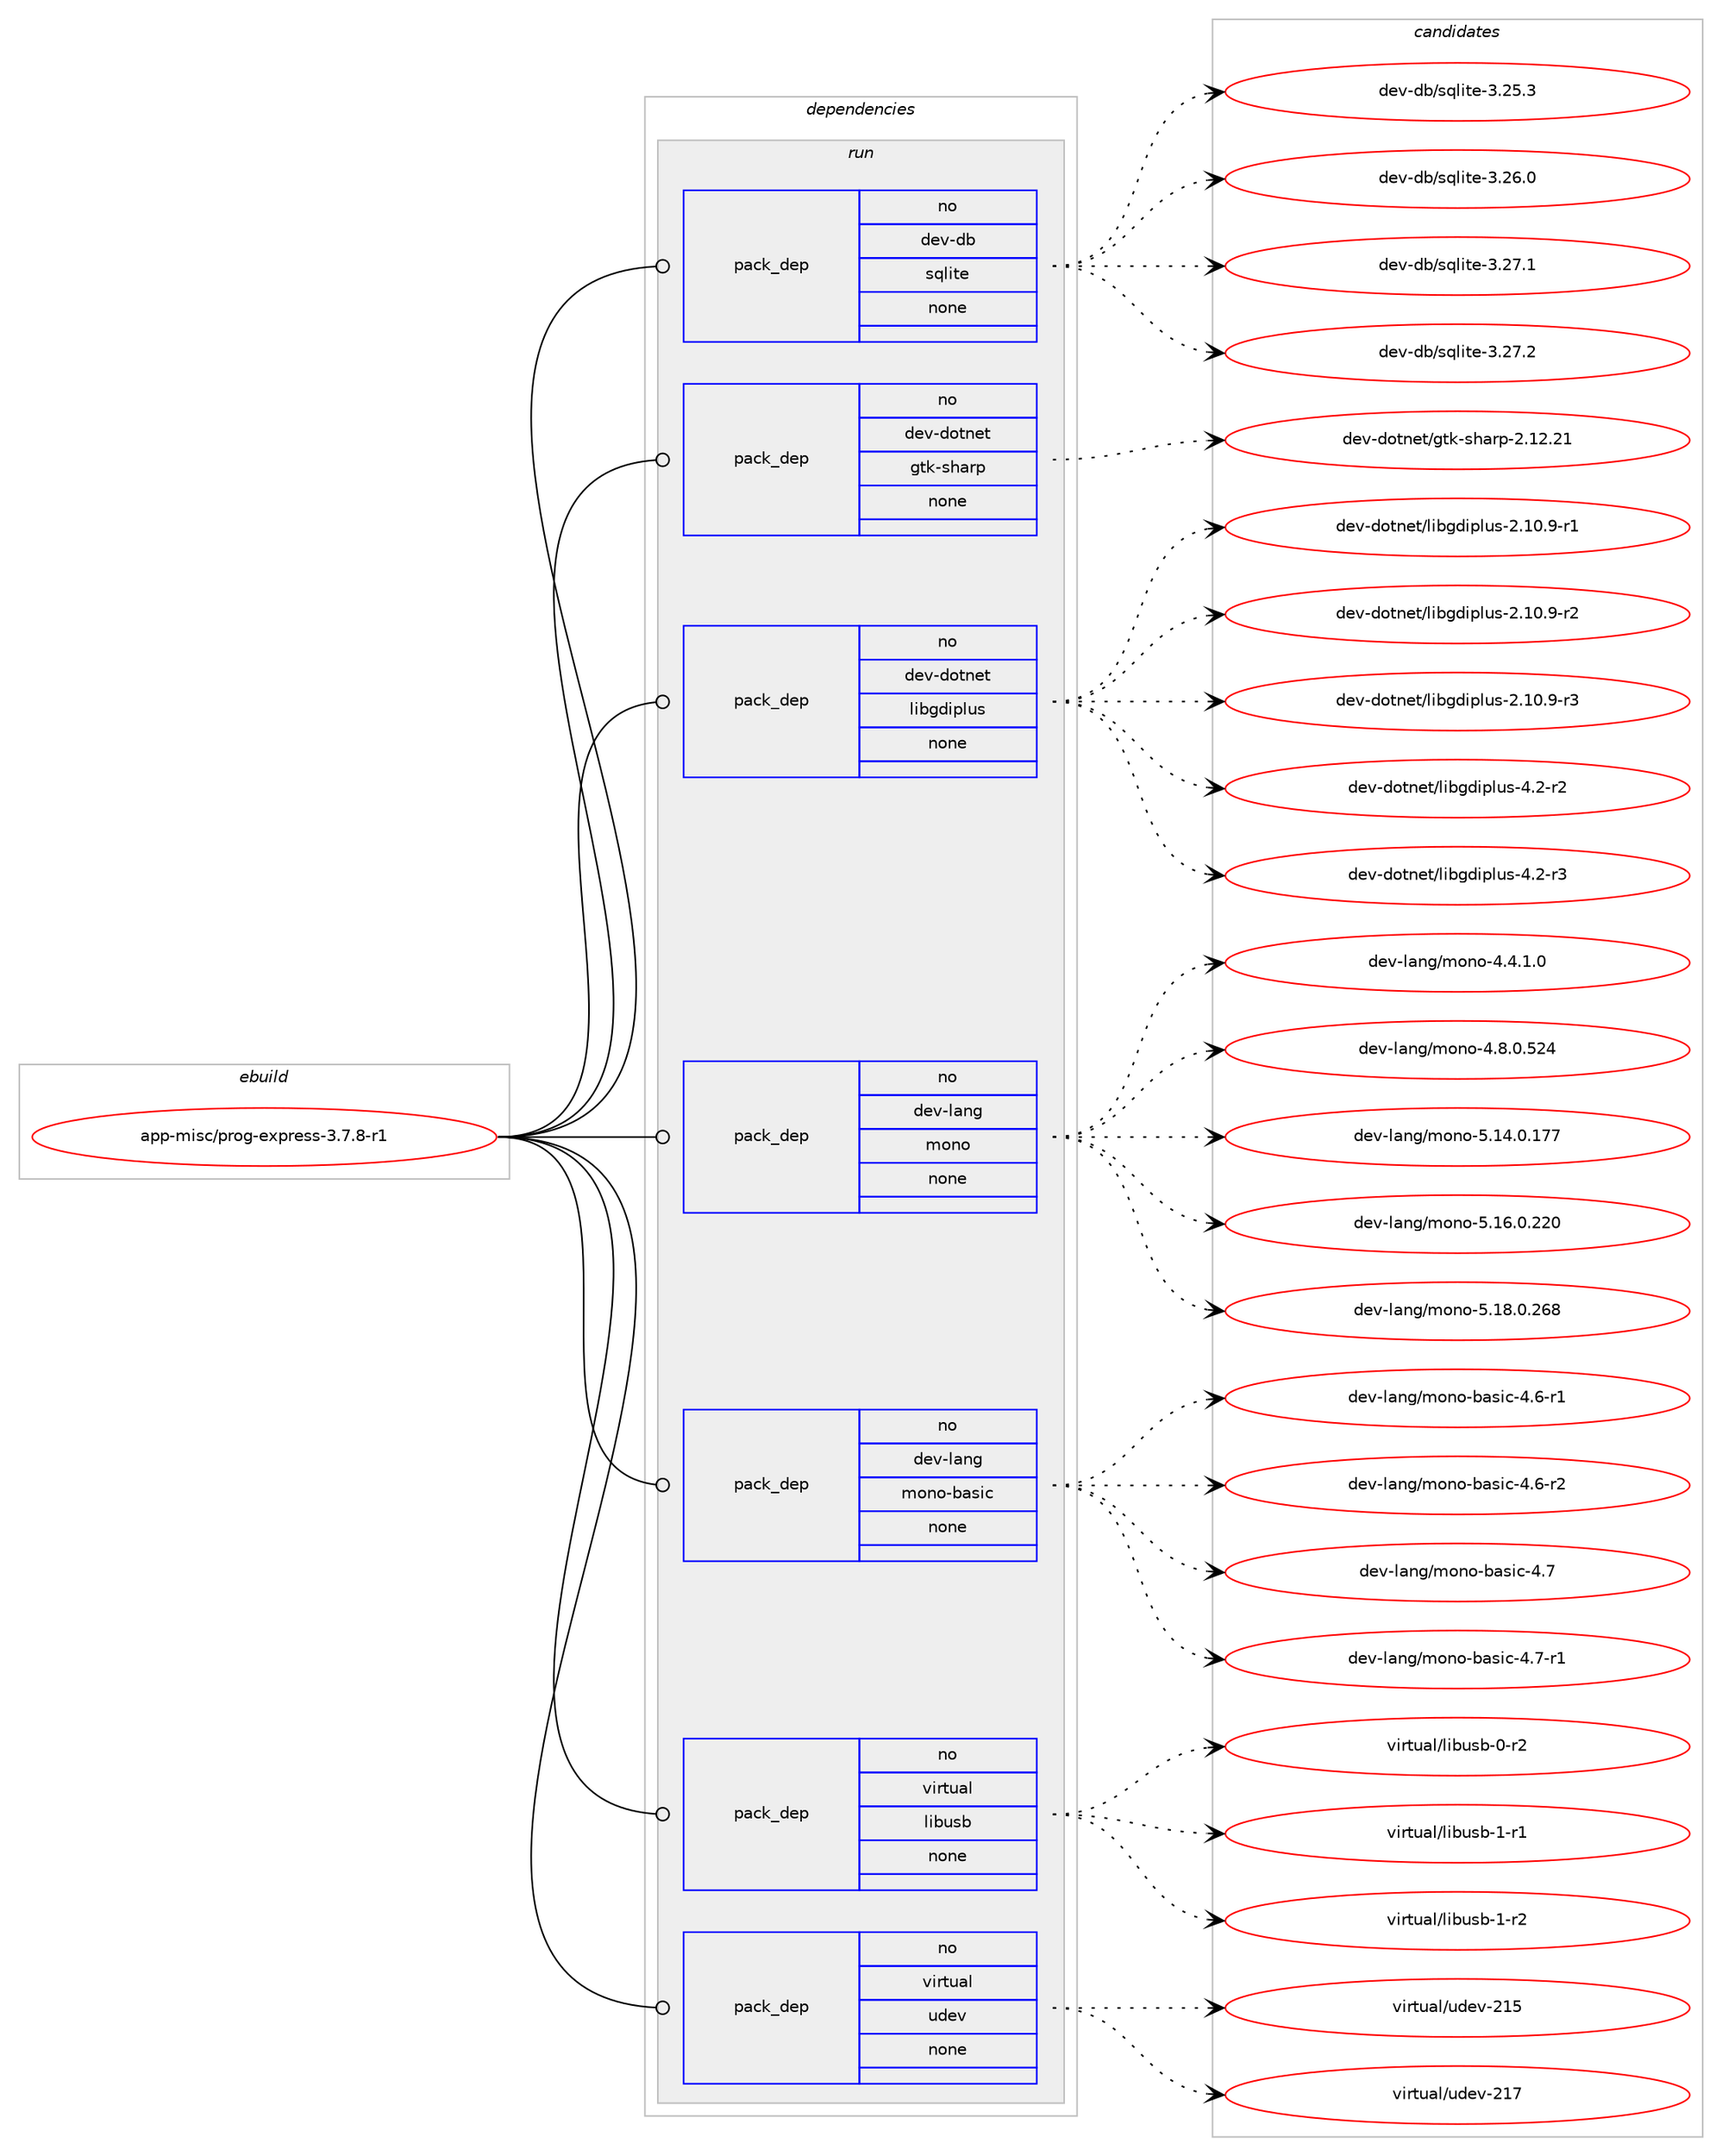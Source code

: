 digraph prolog {

# *************
# Graph options
# *************

newrank=true;
concentrate=true;
compound=true;
graph [rankdir=LR,fontname=Helvetica,fontsize=10,ranksep=1.5];#, ranksep=2.5, nodesep=0.2];
edge  [arrowhead=vee];
node  [fontname=Helvetica,fontsize=10];

# **********
# The ebuild
# **********

subgraph cluster_leftcol {
color=gray;
rank=same;
label=<<i>ebuild</i>>;
id [label="app-misc/prog-express-3.7.8-r1", color=red, width=4, href="../app-misc/prog-express-3.7.8-r1.svg"];
}

# ****************
# The dependencies
# ****************

subgraph cluster_midcol {
color=gray;
label=<<i>dependencies</i>>;
subgraph cluster_compile {
fillcolor="#eeeeee";
style=filled;
label=<<i>compile</i>>;
}
subgraph cluster_compileandrun {
fillcolor="#eeeeee";
style=filled;
label=<<i>compile and run</i>>;
}
subgraph cluster_run {
fillcolor="#eeeeee";
style=filled;
label=<<i>run</i>>;
subgraph pack926577 {
dependency1300568 [label=<<TABLE BORDER="0" CELLBORDER="1" CELLSPACING="0" CELLPADDING="4" WIDTH="220"><TR><TD ROWSPAN="6" CELLPADDING="30">pack_dep</TD></TR><TR><TD WIDTH="110">no</TD></TR><TR><TD>dev-db</TD></TR><TR><TD>sqlite</TD></TR><TR><TD>none</TD></TR><TR><TD></TD></TR></TABLE>>, shape=none, color=blue];
}
id:e -> dependency1300568:w [weight=20,style="solid",arrowhead="odot"];
subgraph pack926578 {
dependency1300569 [label=<<TABLE BORDER="0" CELLBORDER="1" CELLSPACING="0" CELLPADDING="4" WIDTH="220"><TR><TD ROWSPAN="6" CELLPADDING="30">pack_dep</TD></TR><TR><TD WIDTH="110">no</TD></TR><TR><TD>dev-dotnet</TD></TR><TR><TD>gtk-sharp</TD></TR><TR><TD>none</TD></TR><TR><TD></TD></TR></TABLE>>, shape=none, color=blue];
}
id:e -> dependency1300569:w [weight=20,style="solid",arrowhead="odot"];
subgraph pack926579 {
dependency1300570 [label=<<TABLE BORDER="0" CELLBORDER="1" CELLSPACING="0" CELLPADDING="4" WIDTH="220"><TR><TD ROWSPAN="6" CELLPADDING="30">pack_dep</TD></TR><TR><TD WIDTH="110">no</TD></TR><TR><TD>dev-dotnet</TD></TR><TR><TD>libgdiplus</TD></TR><TR><TD>none</TD></TR><TR><TD></TD></TR></TABLE>>, shape=none, color=blue];
}
id:e -> dependency1300570:w [weight=20,style="solid",arrowhead="odot"];
subgraph pack926580 {
dependency1300571 [label=<<TABLE BORDER="0" CELLBORDER="1" CELLSPACING="0" CELLPADDING="4" WIDTH="220"><TR><TD ROWSPAN="6" CELLPADDING="30">pack_dep</TD></TR><TR><TD WIDTH="110">no</TD></TR><TR><TD>dev-lang</TD></TR><TR><TD>mono</TD></TR><TR><TD>none</TD></TR><TR><TD></TD></TR></TABLE>>, shape=none, color=blue];
}
id:e -> dependency1300571:w [weight=20,style="solid",arrowhead="odot"];
subgraph pack926581 {
dependency1300572 [label=<<TABLE BORDER="0" CELLBORDER="1" CELLSPACING="0" CELLPADDING="4" WIDTH="220"><TR><TD ROWSPAN="6" CELLPADDING="30">pack_dep</TD></TR><TR><TD WIDTH="110">no</TD></TR><TR><TD>dev-lang</TD></TR><TR><TD>mono-basic</TD></TR><TR><TD>none</TD></TR><TR><TD></TD></TR></TABLE>>, shape=none, color=blue];
}
id:e -> dependency1300572:w [weight=20,style="solid",arrowhead="odot"];
subgraph pack926582 {
dependency1300573 [label=<<TABLE BORDER="0" CELLBORDER="1" CELLSPACING="0" CELLPADDING="4" WIDTH="220"><TR><TD ROWSPAN="6" CELLPADDING="30">pack_dep</TD></TR><TR><TD WIDTH="110">no</TD></TR><TR><TD>virtual</TD></TR><TR><TD>libusb</TD></TR><TR><TD>none</TD></TR><TR><TD></TD></TR></TABLE>>, shape=none, color=blue];
}
id:e -> dependency1300573:w [weight=20,style="solid",arrowhead="odot"];
subgraph pack926583 {
dependency1300574 [label=<<TABLE BORDER="0" CELLBORDER="1" CELLSPACING="0" CELLPADDING="4" WIDTH="220"><TR><TD ROWSPAN="6" CELLPADDING="30">pack_dep</TD></TR><TR><TD WIDTH="110">no</TD></TR><TR><TD>virtual</TD></TR><TR><TD>udev</TD></TR><TR><TD>none</TD></TR><TR><TD></TD></TR></TABLE>>, shape=none, color=blue];
}
id:e -> dependency1300574:w [weight=20,style="solid",arrowhead="odot"];
}
}

# **************
# The candidates
# **************

subgraph cluster_choices {
rank=same;
color=gray;
label=<<i>candidates</i>>;

subgraph choice926577 {
color=black;
nodesep=1;
choice10010111845100984711511310810511610145514650534651 [label="dev-db/sqlite-3.25.3", color=red, width=4,href="../dev-db/sqlite-3.25.3.svg"];
choice10010111845100984711511310810511610145514650544648 [label="dev-db/sqlite-3.26.0", color=red, width=4,href="../dev-db/sqlite-3.26.0.svg"];
choice10010111845100984711511310810511610145514650554649 [label="dev-db/sqlite-3.27.1", color=red, width=4,href="../dev-db/sqlite-3.27.1.svg"];
choice10010111845100984711511310810511610145514650554650 [label="dev-db/sqlite-3.27.2", color=red, width=4,href="../dev-db/sqlite-3.27.2.svg"];
dependency1300568:e -> choice10010111845100984711511310810511610145514650534651:w [style=dotted,weight="100"];
dependency1300568:e -> choice10010111845100984711511310810511610145514650544648:w [style=dotted,weight="100"];
dependency1300568:e -> choice10010111845100984711511310810511610145514650554649:w [style=dotted,weight="100"];
dependency1300568:e -> choice10010111845100984711511310810511610145514650554650:w [style=dotted,weight="100"];
}
subgraph choice926578 {
color=black;
nodesep=1;
choice100101118451001111161101011164710311610745115104971141124550464950465049 [label="dev-dotnet/gtk-sharp-2.12.21", color=red, width=4,href="../dev-dotnet/gtk-sharp-2.12.21.svg"];
dependency1300569:e -> choice100101118451001111161101011164710311610745115104971141124550464950465049:w [style=dotted,weight="100"];
}
subgraph choice926579 {
color=black;
nodesep=1;
choice100101118451001111161101011164710810598103100105112108117115455046494846574511449 [label="dev-dotnet/libgdiplus-2.10.9-r1", color=red, width=4,href="../dev-dotnet/libgdiplus-2.10.9-r1.svg"];
choice100101118451001111161101011164710810598103100105112108117115455046494846574511450 [label="dev-dotnet/libgdiplus-2.10.9-r2", color=red, width=4,href="../dev-dotnet/libgdiplus-2.10.9-r2.svg"];
choice100101118451001111161101011164710810598103100105112108117115455046494846574511451 [label="dev-dotnet/libgdiplus-2.10.9-r3", color=red, width=4,href="../dev-dotnet/libgdiplus-2.10.9-r3.svg"];
choice100101118451001111161101011164710810598103100105112108117115455246504511450 [label="dev-dotnet/libgdiplus-4.2-r2", color=red, width=4,href="../dev-dotnet/libgdiplus-4.2-r2.svg"];
choice100101118451001111161101011164710810598103100105112108117115455246504511451 [label="dev-dotnet/libgdiplus-4.2-r3", color=red, width=4,href="../dev-dotnet/libgdiplus-4.2-r3.svg"];
dependency1300570:e -> choice100101118451001111161101011164710810598103100105112108117115455046494846574511449:w [style=dotted,weight="100"];
dependency1300570:e -> choice100101118451001111161101011164710810598103100105112108117115455046494846574511450:w [style=dotted,weight="100"];
dependency1300570:e -> choice100101118451001111161101011164710810598103100105112108117115455046494846574511451:w [style=dotted,weight="100"];
dependency1300570:e -> choice100101118451001111161101011164710810598103100105112108117115455246504511450:w [style=dotted,weight="100"];
dependency1300570:e -> choice100101118451001111161101011164710810598103100105112108117115455246504511451:w [style=dotted,weight="100"];
}
subgraph choice926580 {
color=black;
nodesep=1;
choice1001011184510897110103471091111101114552465246494648 [label="dev-lang/mono-4.4.1.0", color=red, width=4,href="../dev-lang/mono-4.4.1.0.svg"];
choice10010111845108971101034710911111011145524656464846535052 [label="dev-lang/mono-4.8.0.524", color=red, width=4,href="../dev-lang/mono-4.8.0.524.svg"];
choice1001011184510897110103471091111101114553464952464846495555 [label="dev-lang/mono-5.14.0.177", color=red, width=4,href="../dev-lang/mono-5.14.0.177.svg"];
choice1001011184510897110103471091111101114553464954464846505048 [label="dev-lang/mono-5.16.0.220", color=red, width=4,href="../dev-lang/mono-5.16.0.220.svg"];
choice1001011184510897110103471091111101114553464956464846505456 [label="dev-lang/mono-5.18.0.268", color=red, width=4,href="../dev-lang/mono-5.18.0.268.svg"];
dependency1300571:e -> choice1001011184510897110103471091111101114552465246494648:w [style=dotted,weight="100"];
dependency1300571:e -> choice10010111845108971101034710911111011145524656464846535052:w [style=dotted,weight="100"];
dependency1300571:e -> choice1001011184510897110103471091111101114553464952464846495555:w [style=dotted,weight="100"];
dependency1300571:e -> choice1001011184510897110103471091111101114553464954464846505048:w [style=dotted,weight="100"];
dependency1300571:e -> choice1001011184510897110103471091111101114553464956464846505456:w [style=dotted,weight="100"];
}
subgraph choice926581 {
color=black;
nodesep=1;
choice10010111845108971101034710911111011145989711510599455246544511449 [label="dev-lang/mono-basic-4.6-r1", color=red, width=4,href="../dev-lang/mono-basic-4.6-r1.svg"];
choice10010111845108971101034710911111011145989711510599455246544511450 [label="dev-lang/mono-basic-4.6-r2", color=red, width=4,href="../dev-lang/mono-basic-4.6-r2.svg"];
choice1001011184510897110103471091111101114598971151059945524655 [label="dev-lang/mono-basic-4.7", color=red, width=4,href="../dev-lang/mono-basic-4.7.svg"];
choice10010111845108971101034710911111011145989711510599455246554511449 [label="dev-lang/mono-basic-4.7-r1", color=red, width=4,href="../dev-lang/mono-basic-4.7-r1.svg"];
dependency1300572:e -> choice10010111845108971101034710911111011145989711510599455246544511449:w [style=dotted,weight="100"];
dependency1300572:e -> choice10010111845108971101034710911111011145989711510599455246544511450:w [style=dotted,weight="100"];
dependency1300572:e -> choice1001011184510897110103471091111101114598971151059945524655:w [style=dotted,weight="100"];
dependency1300572:e -> choice10010111845108971101034710911111011145989711510599455246554511449:w [style=dotted,weight="100"];
}
subgraph choice926582 {
color=black;
nodesep=1;
choice1181051141161179710847108105981171159845484511450 [label="virtual/libusb-0-r2", color=red, width=4,href="../virtual/libusb-0-r2.svg"];
choice1181051141161179710847108105981171159845494511449 [label="virtual/libusb-1-r1", color=red, width=4,href="../virtual/libusb-1-r1.svg"];
choice1181051141161179710847108105981171159845494511450 [label="virtual/libusb-1-r2", color=red, width=4,href="../virtual/libusb-1-r2.svg"];
dependency1300573:e -> choice1181051141161179710847108105981171159845484511450:w [style=dotted,weight="100"];
dependency1300573:e -> choice1181051141161179710847108105981171159845494511449:w [style=dotted,weight="100"];
dependency1300573:e -> choice1181051141161179710847108105981171159845494511450:w [style=dotted,weight="100"];
}
subgraph choice926583 {
color=black;
nodesep=1;
choice118105114116117971084711710010111845504953 [label="virtual/udev-215", color=red, width=4,href="../virtual/udev-215.svg"];
choice118105114116117971084711710010111845504955 [label="virtual/udev-217", color=red, width=4,href="../virtual/udev-217.svg"];
dependency1300574:e -> choice118105114116117971084711710010111845504953:w [style=dotted,weight="100"];
dependency1300574:e -> choice118105114116117971084711710010111845504955:w [style=dotted,weight="100"];
}
}

}

